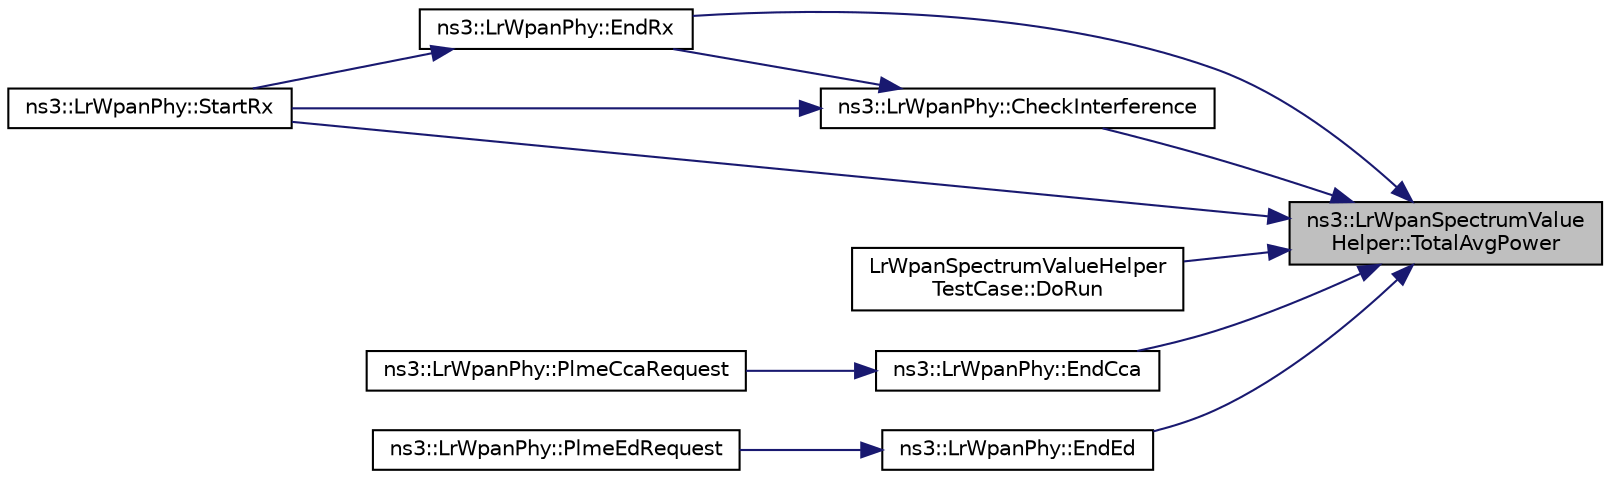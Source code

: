 digraph "ns3::LrWpanSpectrumValueHelper::TotalAvgPower"
{
 // LATEX_PDF_SIZE
  edge [fontname="Helvetica",fontsize="10",labelfontname="Helvetica",labelfontsize="10"];
  node [fontname="Helvetica",fontsize="10",shape=record];
  rankdir="RL";
  Node1 [label="ns3::LrWpanSpectrumValue\lHelper::TotalAvgPower",height=0.2,width=0.4,color="black", fillcolor="grey75", style="filled", fontcolor="black",tooltip="total average power of the signal is the integral of the PSD using the limits of the given channel"];
  Node1 -> Node2 [dir="back",color="midnightblue",fontsize="10",style="solid",fontname="Helvetica"];
  Node2 [label="ns3::LrWpanPhy::CheckInterference",height=0.2,width=0.4,color="black", fillcolor="white", style="filled",URL="$classns3_1_1_lr_wpan_phy.html#a8a339fadde6f27b6a495377a4eca7943",tooltip="Check if the interference destroys a frame currently received."];
  Node2 -> Node3 [dir="back",color="midnightblue",fontsize="10",style="solid",fontname="Helvetica"];
  Node3 [label="ns3::LrWpanPhy::EndRx",height=0.2,width=0.4,color="black", fillcolor="white", style="filled",URL="$classns3_1_1_lr_wpan_phy.html#a3a6d92e9b81bb3209b990e6ab12f37b3",tooltip="Finish the reception of a frame."];
  Node3 -> Node4 [dir="back",color="midnightblue",fontsize="10",style="solid",fontname="Helvetica"];
  Node4 [label="ns3::LrWpanPhy::StartRx",height=0.2,width=0.4,color="black", fillcolor="white", style="filled",URL="$classns3_1_1_lr_wpan_phy.html#a0009842c2fb1be73d1ad437ca0e28b73",tooltip="Notify the SpectrumPhy instance of an incoming waveform."];
  Node2 -> Node4 [dir="back",color="midnightblue",fontsize="10",style="solid",fontname="Helvetica"];
  Node1 -> Node5 [dir="back",color="midnightblue",fontsize="10",style="solid",fontname="Helvetica"];
  Node5 [label="LrWpanSpectrumValueHelper\lTestCase::DoRun",height=0.2,width=0.4,color="black", fillcolor="white", style="filled",URL="$class_lr_wpan_spectrum_value_helper_test_case.html#a363a91274d7566a516ee67fe37731c02",tooltip="Implementation to actually run this TestCase."];
  Node1 -> Node6 [dir="back",color="midnightblue",fontsize="10",style="solid",fontname="Helvetica"];
  Node6 [label="ns3::LrWpanPhy::EndCca",height=0.2,width=0.4,color="black", fillcolor="white", style="filled",URL="$classns3_1_1_lr_wpan_phy.html#aa7f39e82e542534c3b7a4a9802335f6a",tooltip="Called at the end of the CCA."];
  Node6 -> Node7 [dir="back",color="midnightblue",fontsize="10",style="solid",fontname="Helvetica"];
  Node7 [label="ns3::LrWpanPhy::PlmeCcaRequest",height=0.2,width=0.4,color="black", fillcolor="white", style="filled",URL="$classns3_1_1_lr_wpan_phy.html#a3297797eba6c7423a76c502c80dd0bf1",tooltip="IEEE 802.15.4-2006 section 6.2.2.1 PLME-CCA.request Perform a CCA per section 6.9...."];
  Node1 -> Node8 [dir="back",color="midnightblue",fontsize="10",style="solid",fontname="Helvetica"];
  Node8 [label="ns3::LrWpanPhy::EndEd",height=0.2,width=0.4,color="black", fillcolor="white", style="filled",URL="$classns3_1_1_lr_wpan_phy.html#af0dc21f11ee72a14d71faf03f52ee312",tooltip="Called at the end of the ED procedure."];
  Node8 -> Node9 [dir="back",color="midnightblue",fontsize="10",style="solid",fontname="Helvetica"];
  Node9 [label="ns3::LrWpanPhy::PlmeEdRequest",height=0.2,width=0.4,color="black", fillcolor="white", style="filled",URL="$classns3_1_1_lr_wpan_phy.html#a344dd99555091413adab8834bdc11dea",tooltip="IEEE 802.15.4-2006 section 6.2.2.3 PLME-ED.request Perform an ED per section 6.9.7."];
  Node1 -> Node3 [dir="back",color="midnightblue",fontsize="10",style="solid",fontname="Helvetica"];
  Node1 -> Node4 [dir="back",color="midnightblue",fontsize="10",style="solid",fontname="Helvetica"];
}
